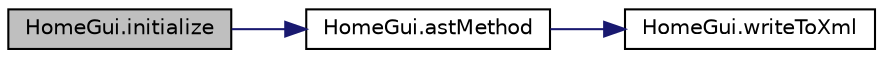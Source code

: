 digraph G
{
  edge [fontname="Helvetica",fontsize="10",labelfontname="Helvetica",labelfontsize="10"];
  node [fontname="Helvetica",fontsize="10",shape=record];
  rankdir="LR";
  Node1 [label="HomeGui.initialize",height=0.2,width=0.4,color="black", fillcolor="grey75", style="filled" fontcolor="black"];
  Node1 -> Node2 [color="midnightblue",fontsize="10",style="solid",fontname="Helvetica"];
  Node2 [label="HomeGui.astMethod",height=0.2,width=0.4,color="black", fillcolor="white", style="filled",URL="$class_home_gui.html#ac44ac869c6c437c200139d79f9f9b027",tooltip="Create the AST."];
  Node2 -> Node3 [color="midnightblue",fontsize="10",style="solid",fontname="Helvetica"];
  Node3 [label="HomeGui.writeToXml",height=0.2,width=0.4,color="black", fillcolor="white", style="filled",URL="$class_home_gui.html#a0428d3c56abfafc769684835c1581f38",tooltip="Store an AST into xml file named &quot;AST.xml&quot;."];
}
